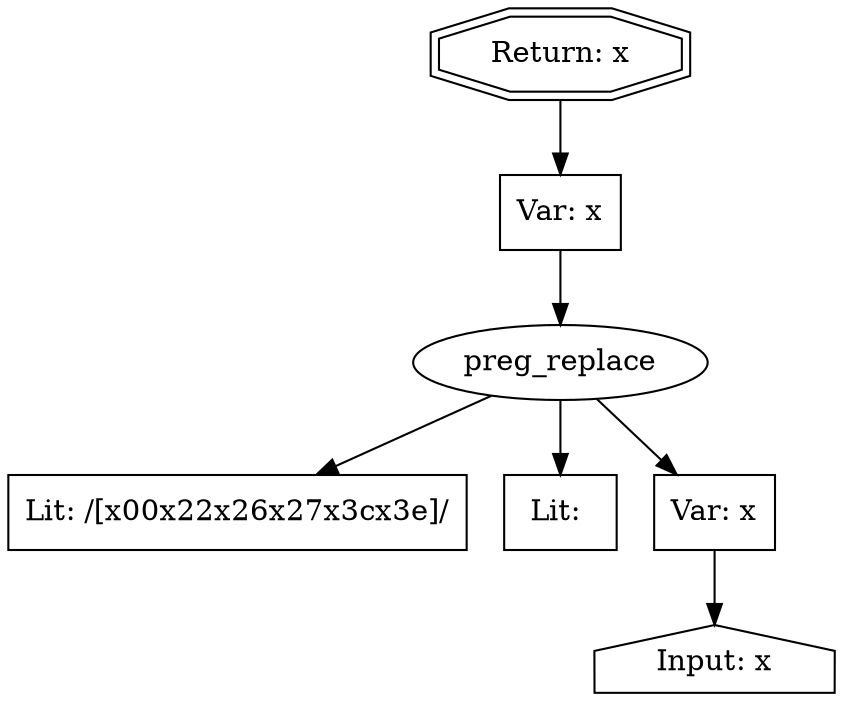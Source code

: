 digraph cfg {
  n1 [shape=doubleoctagon, label="Return: x"];
  n2 [shape=box, label="Var: x"];
  n3 [shape=ellipse, label="preg_replace"];
  n4 [shape=box, label="Lit: /[\x00\x22\x26\x27\x3c\x3e]/"];
  n5 [shape=box, label="Lit: "];
  n6 [shape=box, label="Var: x"];
  n7 [shape=house, label="Input: x"];

  n6 -> n7;
  n3 -> n4;
  n3 -> n5;
  n3 -> n6;
  n2 -> n3;
  n1 -> n2;
}